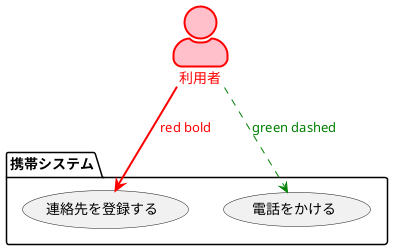 @startuml ユースケース図
' left to right direction
skinparam actorStyle awesome
actor 利用者 #pink;line:red;line.bold;text:red
package 携帯システム {
usecase 連絡先を登録する
usecase 電話をかける
}
利用者 --> 連絡先を登録する #line:red;line.bold;text:red  : red bold
利用者 --> 電話をかける #green;line.dashed;text:green : green dashed
@enduml
